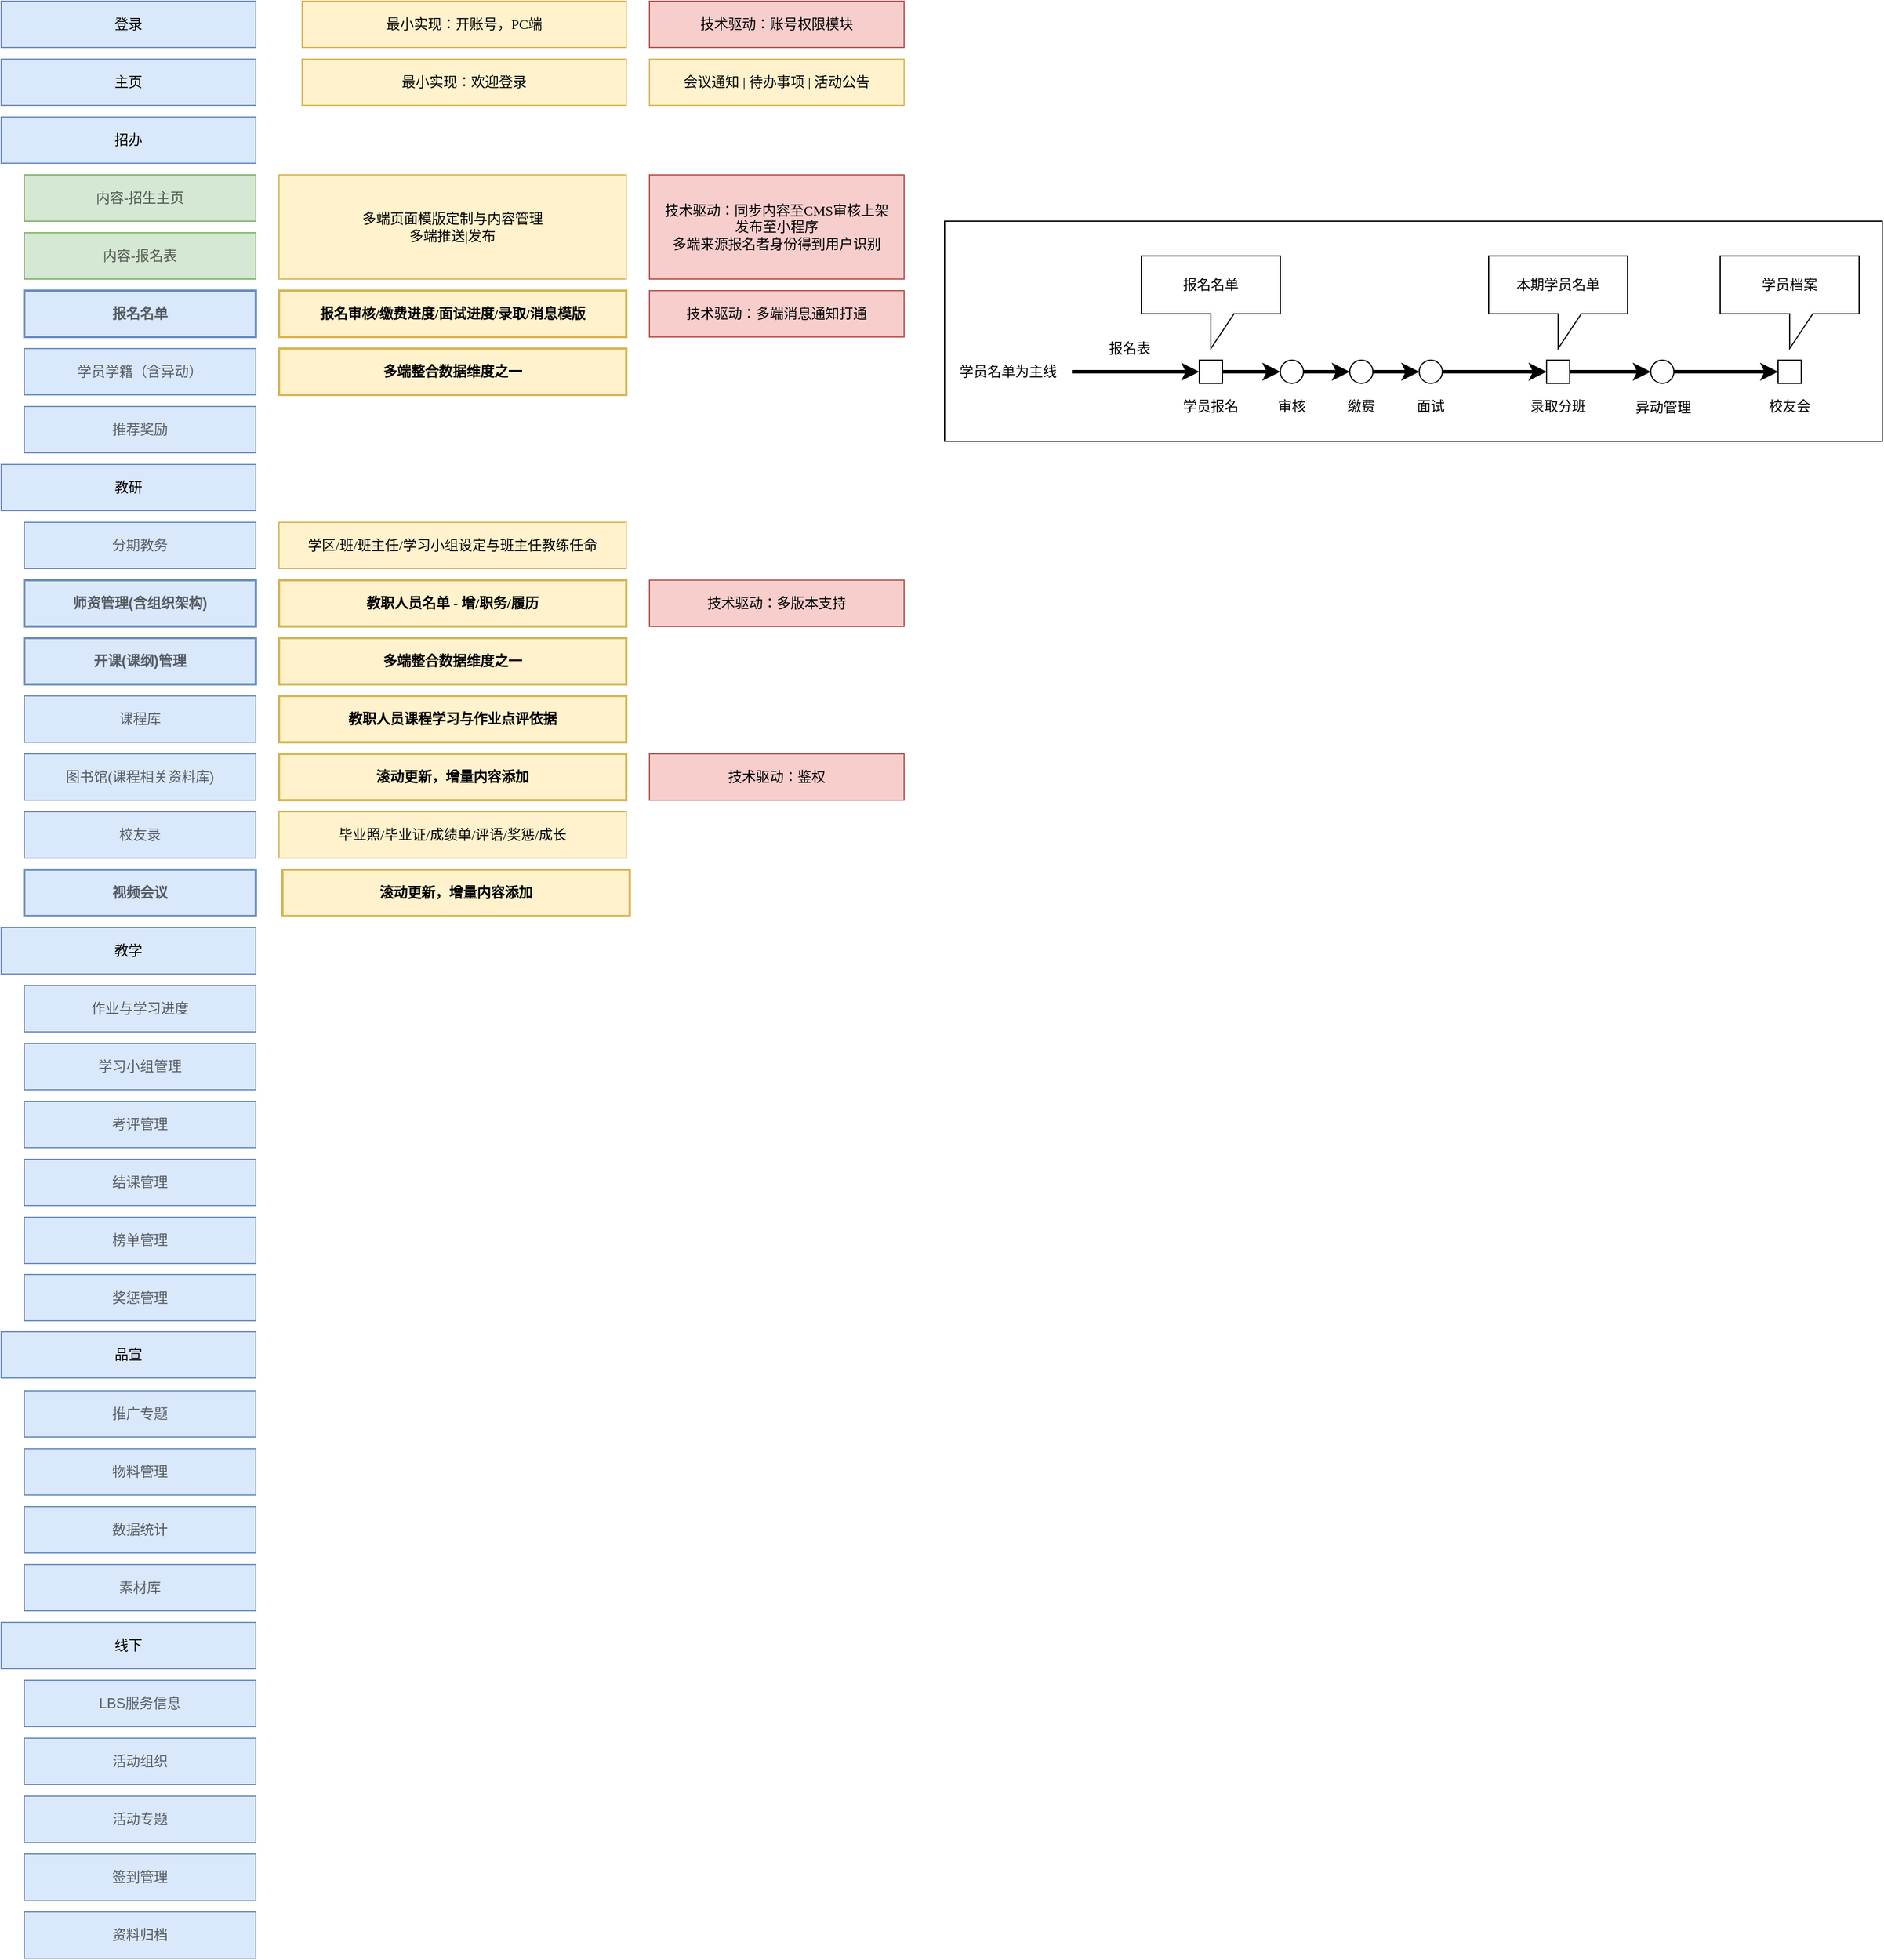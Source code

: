<mxfile version="10.5.2" type="github"><diagram id="muJamJ3BkCML9OjMZfYO" name="ç¬¬ 1 é¡µ"><mxGraphModel dx="944" dy="694" grid="1" gridSize="10" guides="1" tooltips="1" connect="1" arrows="1" fold="1" page="1" pageScale="1" pageWidth="827" pageHeight="1169" math="0" shadow="0"><root><mxCell id="0"/><mxCell id="1" parent="0"/><mxCell id="cs4dVlUt-hu-rEEq9zMN-82" value="" style="rounded=0;whiteSpace=wrap;html=1;strokeWidth=1;fontFamily=Garamond;" vertex="1" parent="1"><mxGeometry x="835" y="210" width="810" height="190" as="geometry"/></mxCell><mxCell id="cs4dVlUt-hu-rEEq9zMN-7" value="&lt;div&gt;多端页面模版定制与内容管理&lt;/div&gt;&lt;div&gt;多端推送|发布&lt;/div&gt;" style="rounded=0;whiteSpace=wrap;html=1;fontFamily=Garamond;fillColor=#fff2cc;strokeColor=#d6b656;" vertex="1" parent="1"><mxGeometry x="260" y="170" width="300" height="90" as="geometry"/></mxCell><mxCell id="BC2veUDq2d-ozrnxi1P3-29" value="招办" style="rounded=0;whiteSpace=wrap;html=1;fillColor=#dae8fc;strokeColor=#6c8ebf;" parent="1" vertex="1"><mxGeometry x="20" y="120" width="220" height="40" as="geometry"/></mxCell><mxCell id="BC2veUDq2d-ozrnxi1P3-30" value="教研" style="rounded=0;whiteSpace=wrap;html=1;fillColor=#dae8fc;strokeColor=#6c8ebf;" parent="1" vertex="1"><mxGeometry x="20" y="420" width="220" height="40" as="geometry"/></mxCell><mxCell id="BC2veUDq2d-ozrnxi1P3-31" value="品宣" style="rounded=0;whiteSpace=wrap;html=1;fillColor=#dae8fc;strokeColor=#6c8ebf;" parent="1" vertex="1"><mxGeometry x="20" y="1169" width="220" height="40" as="geometry"/></mxCell><mxCell id="BC2veUDq2d-ozrnxi1P3-32" value="线下" style="rounded=0;whiteSpace=wrap;html=1;fillColor=#dae8fc;strokeColor=#6c8ebf;" parent="1" vertex="1"><mxGeometry x="20" y="1420" width="220" height="40" as="geometry"/></mxCell><mxCell id="BC2veUDq2d-ozrnxi1P3-34" value="内容-招生主页" style="text;html=1;strokeColor=#82b366;fillColor=#d5e8d4;align=center;verticalAlign=middle;whiteSpace=wrap;rounded=0;textOpacity=60;" parent="1" vertex="1"><mxGeometry x="40" y="170" width="200" height="40" as="geometry"/></mxCell><mxCell id="BC2veUDq2d-ozrnxi1P3-35" value="内容-报名表" style="text;html=1;strokeColor=#82b366;fillColor=#d5e8d4;align=center;verticalAlign=middle;whiteSpace=wrap;rounded=0;textOpacity=60;" parent="1" vertex="1"><mxGeometry x="40" y="220" width="200" height="40" as="geometry"/></mxCell><mxCell id="BC2veUDq2d-ozrnxi1P3-37" value="学员学籍（含异动）" style="text;html=1;strokeColor=#6c8ebf;fillColor=#dae8fc;align=center;verticalAlign=middle;whiteSpace=wrap;rounded=0;textOpacity=60;" parent="1" vertex="1"><mxGeometry x="40" y="320" width="200" height="40" as="geometry"/></mxCell><mxCell id="cs4dVlUt-hu-rEEq9zMN-1" value="分期教务" style="text;html=1;strokeColor=#6c8ebf;fillColor=#dae8fc;align=center;verticalAlign=middle;whiteSpace=wrap;rounded=0;textOpacity=60;" vertex="1" parent="1"><mxGeometry x="40" y="470" width="200" height="40" as="geometry"/></mxCell><mxCell id="cs4dVlUt-hu-rEEq9zMN-2" value="师资管理(含组织架构)" style="text;html=1;strokeColor=#6c8ebf;fillColor=#dae8fc;align=center;verticalAlign=middle;whiteSpace=wrap;rounded=0;fontStyle=1;strokeWidth=2;textOpacity=60;" vertex="1" parent="1"><mxGeometry x="40" y="520" width="200" height="40" as="geometry"/></mxCell><mxCell id="cs4dVlUt-hu-rEEq9zMN-3" value="课程库" style="text;html=1;strokeColor=#6c8ebf;fillColor=#dae8fc;align=center;verticalAlign=middle;whiteSpace=wrap;rounded=0;textOpacity=60;" vertex="1" parent="1"><mxGeometry x="40" y="620" width="200" height="40" as="geometry"/></mxCell><mxCell id="cs4dVlUt-hu-rEEq9zMN-4" value="开课(课纲)管理" style="text;html=1;strokeColor=#6c8ebf;fillColor=#dae8fc;align=center;verticalAlign=middle;whiteSpace=wrap;rounded=0;strokeWidth=2;fontStyle=1;textOpacity=60;" vertex="1" parent="1"><mxGeometry x="40" y="570" width="200" height="40" as="geometry"/></mxCell><mxCell id="cs4dVlUt-hu-rEEq9zMN-5" value="报名名单" style="text;html=1;strokeColor=#6c8ebf;fillColor=#dae8fc;align=center;verticalAlign=middle;whiteSpace=wrap;rounded=0;strokeWidth=2;fontStyle=1;textOpacity=60;" vertex="1" parent="1"><mxGeometry x="40" y="270" width="200" height="40" as="geometry"/></mxCell><mxCell id="cs4dVlUt-hu-rEEq9zMN-8" value="报名审核/缴费进度/面试进度/录取/消息模版&lt;div style=&quot;text-align: left&quot;&gt;&lt;/div&gt;" style="rounded=0;whiteSpace=wrap;html=1;fontFamily=Garamond;fillColor=#fff2cc;strokeColor=#d6b656;strokeWidth=2;fontStyle=1" vertex="1" parent="1"><mxGeometry x="260" y="270" width="300" height="40" as="geometry"/></mxCell><mxCell id="cs4dVlUt-hu-rEEq9zMN-9" value="技术驱动：多端消息通知打通&lt;div style=&quot;text-align: left&quot;&gt;&lt;/div&gt;" style="rounded=0;whiteSpace=wrap;html=1;fontFamily=Garamond;fillColor=#f8cecc;strokeColor=#b85450;" vertex="1" parent="1"><mxGeometry x="580" y="270" width="220" height="40" as="geometry"/></mxCell><mxCell id="cs4dVlUt-hu-rEEq9zMN-10" value="登录" style="rounded=0;whiteSpace=wrap;html=1;fillColor=#dae8fc;strokeColor=#6c8ebf;" vertex="1" parent="1"><mxGeometry x="20" y="20" width="220" height="40" as="geometry"/></mxCell><mxCell id="cs4dVlUt-hu-rEEq9zMN-11" value="最小实现：开账号，PC端&lt;div style=&quot;text-align: left&quot;&gt;&lt;/div&gt;" style="rounded=0;whiteSpace=wrap;html=1;fontFamily=Garamond;fillColor=#fff2cc;strokeColor=#d6b656;" vertex="1" parent="1"><mxGeometry x="280" y="20" width="280" height="40" as="geometry"/></mxCell><mxCell id="cs4dVlUt-hu-rEEq9zMN-12" value="技术驱动：账号权限模块&lt;div style=&quot;text-align: left&quot;&gt;&lt;/div&gt;" style="rounded=0;whiteSpace=wrap;html=1;fontFamily=Garamond;fillColor=#f8cecc;strokeColor=#b85450;" vertex="1" parent="1"><mxGeometry x="580" y="20" width="220" height="40" as="geometry"/></mxCell><mxCell id="cs4dVlUt-hu-rEEq9zMN-13" value="技术驱动：同步内容至CMS审核上架&lt;br&gt;发布至小程序&lt;br&gt;多端来源报名者身份得到用户识别&lt;br&gt;&lt;div style=&quot;text-align: left&quot;&gt;&lt;/div&gt;" style="rounded=0;whiteSpace=wrap;html=1;fontFamily=Garamond;fillColor=#f8cecc;strokeColor=#b85450;" vertex="1" parent="1"><mxGeometry x="580" y="170" width="220" height="90" as="geometry"/></mxCell><mxCell id="cs4dVlUt-hu-rEEq9zMN-14" value="学区/班/班主任/学习小组设定与班主任教练任命&lt;div style=&quot;text-align: left&quot;&gt;&lt;/div&gt;" style="rounded=0;whiteSpace=wrap;html=1;fontFamily=Garamond;fillColor=#fff2cc;strokeColor=#d6b656;" vertex="1" parent="1"><mxGeometry x="260" y="470" width="300" height="40" as="geometry"/></mxCell><mxCell id="cs4dVlUt-hu-rEEq9zMN-15" value="教职人员名单 - 增/职务/履历&lt;div style=&quot;text-align: left&quot;&gt;&lt;/div&gt;" style="rounded=0;whiteSpace=wrap;html=1;fontFamily=Garamond;fillColor=#fff2cc;strokeColor=#d6b656;strokeWidth=2;fontStyle=1" vertex="1" parent="1"><mxGeometry x="260" y="520" width="300" height="40" as="geometry"/></mxCell><mxCell id="cs4dVlUt-hu-rEEq9zMN-16" value="主页" style="rounded=0;whiteSpace=wrap;html=1;fillColor=#dae8fc;strokeColor=#6c8ebf;" vertex="1" parent="1"><mxGeometry x="20" y="70" width="220" height="40" as="geometry"/></mxCell><mxCell id="cs4dVlUt-hu-rEEq9zMN-17" value="最小实现：欢迎登录&lt;div style=&quot;text-align: left&quot;&gt;&lt;/div&gt;" style="rounded=0;whiteSpace=wrap;html=1;fontFamily=Garamond;fillColor=#fff2cc;strokeColor=#d6b656;" vertex="1" parent="1"><mxGeometry x="280" y="70" width="280" height="40" as="geometry"/></mxCell><mxCell id="cs4dVlUt-hu-rEEq9zMN-18" value="会议通知 | 待办事项 | 活动公告&lt;div style=&quot;text-align: left&quot;&gt;&lt;/div&gt;" style="rounded=0;whiteSpace=wrap;html=1;fontFamily=Garamond;fillColor=#fff2cc;strokeColor=#d6b656;" vertex="1" parent="1"><mxGeometry x="580" y="70" width="220" height="40" as="geometry"/></mxCell><mxCell id="cs4dVlUt-hu-rEEq9zMN-19" value="技术驱动：多版本支持&lt;div style=&quot;text-align: left&quot;&gt;&lt;/div&gt;" style="rounded=0;whiteSpace=wrap;html=1;fontFamily=Garamond;fillColor=#f8cecc;strokeColor=#b85450;" vertex="1" parent="1"><mxGeometry x="580" y="520" width="220" height="40" as="geometry"/></mxCell><mxCell id="cs4dVlUt-hu-rEEq9zMN-20" value="图书馆(课程相关资料库)" style="text;html=1;strokeColor=#6c8ebf;fillColor=#dae8fc;align=center;verticalAlign=middle;whiteSpace=wrap;rounded=0;textOpacity=60;" vertex="1" parent="1"><mxGeometry x="40" y="670" width="200" height="40" as="geometry"/></mxCell><mxCell id="cs4dVlUt-hu-rEEq9zMN-21" value="多端整合数据维度之一&lt;div style=&quot;text-align: left&quot;&gt;&lt;/div&gt;" style="rounded=0;whiteSpace=wrap;html=1;fontFamily=Garamond;fillColor=#fff2cc;strokeColor=#d6b656;strokeWidth=2;fontStyle=1" vertex="1" parent="1"><mxGeometry x="260" y="570" width="300" height="40" as="geometry"/></mxCell><mxCell id="cs4dVlUt-hu-rEEq9zMN-22" value="多端整合数据维度之一&lt;div style=&quot;text-align: left&quot;&gt;&lt;/div&gt;" style="rounded=0;whiteSpace=wrap;html=1;fontFamily=Garamond;fillColor=#fff2cc;strokeColor=#d6b656;strokeWidth=2;fontStyle=1" vertex="1" parent="1"><mxGeometry x="260" y="320" width="300" height="40" as="geometry"/></mxCell><mxCell id="cs4dVlUt-hu-rEEq9zMN-23" value="教职人员课程学习与作业点评依据&lt;div style=&quot;text-align: left&quot;&gt;&lt;/div&gt;" style="rounded=0;whiteSpace=wrap;html=1;fontFamily=Garamond;fillColor=#fff2cc;strokeColor=#d6b656;strokeWidth=2;fontStyle=1" vertex="1" parent="1"><mxGeometry x="260" y="620" width="300" height="40" as="geometry"/></mxCell><mxCell id="cs4dVlUt-hu-rEEq9zMN-24" value="滚动更新，增量内容添加&lt;div style=&quot;text-align: left&quot;&gt;&lt;/div&gt;" style="rounded=0;whiteSpace=wrap;html=1;fontFamily=Garamond;fillColor=#fff2cc;strokeColor=#d6b656;strokeWidth=2;fontStyle=1" vertex="1" parent="1"><mxGeometry x="260" y="670" width="300" height="40" as="geometry"/></mxCell><mxCell id="cs4dVlUt-hu-rEEq9zMN-25" value="技术驱动：鉴权&lt;div style=&quot;text-align: left&quot;&gt;&lt;/div&gt;" style="rounded=0;whiteSpace=wrap;html=1;fontFamily=Garamond;fillColor=#f8cecc;strokeColor=#b85450;" vertex="1" parent="1"><mxGeometry x="580" y="670" width="220" height="40" as="geometry"/></mxCell><mxCell id="cs4dVlUt-hu-rEEq9zMN-26" value="校友录" style="text;html=1;strokeColor=#6c8ebf;fillColor=#dae8fc;align=center;verticalAlign=middle;whiteSpace=wrap;rounded=0;textOpacity=60;" vertex="1" parent="1"><mxGeometry x="40" y="720" width="200" height="40" as="geometry"/></mxCell><mxCell id="cs4dVlUt-hu-rEEq9zMN-27" value="推荐奖励" style="text;html=1;strokeColor=#6c8ebf;fillColor=#dae8fc;align=center;verticalAlign=middle;whiteSpace=wrap;rounded=0;textOpacity=60;" vertex="1" parent="1"><mxGeometry x="40" y="370" width="200" height="40" as="geometry"/></mxCell><mxCell id="cs4dVlUt-hu-rEEq9zMN-28" value="毕业照/毕业证/成绩单/评语/奖惩/成长&lt;div style=&quot;text-align: left&quot;&gt;&lt;/div&gt;" style="rounded=0;whiteSpace=wrap;html=1;fontFamily=Garamond;fillColor=#fff2cc;strokeColor=#d6b656;" vertex="1" parent="1"><mxGeometry x="260" y="720" width="300" height="40" as="geometry"/></mxCell><mxCell id="cs4dVlUt-hu-rEEq9zMN-29" value="教学" style="rounded=0;whiteSpace=wrap;html=1;fillColor=#dae8fc;strokeColor=#6c8ebf;" vertex="1" parent="1"><mxGeometry x="20" y="820" width="220" height="40" as="geometry"/></mxCell><mxCell id="cs4dVlUt-hu-rEEq9zMN-30" value="视频会议" style="text;html=1;strokeColor=#6c8ebf;fillColor=#dae8fc;align=center;verticalAlign=middle;whiteSpace=wrap;rounded=0;textOpacity=60;fontStyle=1;strokeWidth=2;" vertex="1" parent="1"><mxGeometry x="40" y="770" width="200" height="40" as="geometry"/></mxCell><mxCell id="cs4dVlUt-hu-rEEq9zMN-31" value="作业与学习进度" style="text;html=1;strokeColor=#6c8ebf;fillColor=#dae8fc;align=center;verticalAlign=middle;whiteSpace=wrap;rounded=0;textOpacity=60;" vertex="1" parent="1"><mxGeometry x="40" y="870" width="200" height="40" as="geometry"/></mxCell><mxCell id="cs4dVlUt-hu-rEEq9zMN-32" value="学习小组管理" style="text;html=1;strokeColor=#6c8ebf;fillColor=#dae8fc;align=center;verticalAlign=middle;whiteSpace=wrap;rounded=0;textOpacity=60;" vertex="1" parent="1"><mxGeometry x="40" y="920" width="200" height="40" as="geometry"/></mxCell><mxCell id="cs4dVlUt-hu-rEEq9zMN-33" value="考评管理" style="text;html=1;strokeColor=#6c8ebf;fillColor=#dae8fc;align=center;verticalAlign=middle;whiteSpace=wrap;rounded=0;textOpacity=60;" vertex="1" parent="1"><mxGeometry x="40" y="970" width="200" height="40" as="geometry"/></mxCell><mxCell id="cs4dVlUt-hu-rEEq9zMN-34" value="结课管理" style="text;html=1;strokeColor=#6c8ebf;fillColor=#dae8fc;align=center;verticalAlign=middle;whiteSpace=wrap;rounded=0;textOpacity=60;" vertex="1" parent="1"><mxGeometry x="40" y="1020" width="200" height="40" as="geometry"/></mxCell><mxCell id="cs4dVlUt-hu-rEEq9zMN-35" value="榜单管理" style="text;html=1;strokeColor=#6c8ebf;fillColor=#dae8fc;align=center;verticalAlign=middle;whiteSpace=wrap;rounded=0;textOpacity=60;" vertex="1" parent="1"><mxGeometry x="40" y="1070" width="200" height="40" as="geometry"/></mxCell><mxCell id="cs4dVlUt-hu-rEEq9zMN-36" value="奖惩管理" style="text;html=1;strokeColor=#6c8ebf;fillColor=#dae8fc;align=center;verticalAlign=middle;whiteSpace=wrap;rounded=0;textOpacity=60;" vertex="1" parent="1"><mxGeometry x="40" y="1119.5" width="200" height="40" as="geometry"/></mxCell><mxCell id="cs4dVlUt-hu-rEEq9zMN-37" value="推广专题" style="text;html=1;strokeColor=#6c8ebf;fillColor=#dae8fc;align=center;verticalAlign=middle;whiteSpace=wrap;rounded=0;textOpacity=60;" vertex="1" parent="1"><mxGeometry x="40" y="1220" width="200" height="40" as="geometry"/></mxCell><mxCell id="cs4dVlUt-hu-rEEq9zMN-38" value="物料管理" style="text;html=1;strokeColor=#6c8ebf;fillColor=#dae8fc;align=center;verticalAlign=middle;whiteSpace=wrap;rounded=0;textOpacity=60;" vertex="1" parent="1"><mxGeometry x="40" y="1270" width="200" height="40" as="geometry"/></mxCell><mxCell id="cs4dVlUt-hu-rEEq9zMN-39" value="数据统计" style="text;html=1;strokeColor=#6c8ebf;fillColor=#dae8fc;align=center;verticalAlign=middle;whiteSpace=wrap;rounded=0;textOpacity=60;" vertex="1" parent="1"><mxGeometry x="40" y="1320" width="200" height="40" as="geometry"/></mxCell><mxCell id="cs4dVlUt-hu-rEEq9zMN-40" value="素材库" style="text;html=1;strokeColor=#6c8ebf;fillColor=#dae8fc;align=center;verticalAlign=middle;whiteSpace=wrap;rounded=0;textOpacity=60;" vertex="1" parent="1"><mxGeometry x="40" y="1370" width="200" height="40" as="geometry"/></mxCell><mxCell id="cs4dVlUt-hu-rEEq9zMN-41" value="LBS服务信息" style="text;html=1;strokeColor=#6c8ebf;fillColor=#dae8fc;align=center;verticalAlign=middle;whiteSpace=wrap;rounded=0;textOpacity=60;" vertex="1" parent="1"><mxGeometry x="40" y="1470" width="200" height="40" as="geometry"/></mxCell><mxCell id="cs4dVlUt-hu-rEEq9zMN-42" value="活动组织" style="text;html=1;strokeColor=#6c8ebf;fillColor=#dae8fc;align=center;verticalAlign=middle;whiteSpace=wrap;rounded=0;textOpacity=60;" vertex="1" parent="1"><mxGeometry x="40" y="1520" width="200" height="40" as="geometry"/></mxCell><mxCell id="cs4dVlUt-hu-rEEq9zMN-43" value="活动专题" style="text;html=1;strokeColor=#6c8ebf;fillColor=#dae8fc;align=center;verticalAlign=middle;whiteSpace=wrap;rounded=0;textOpacity=60;" vertex="1" parent="1"><mxGeometry x="40" y="1570" width="200" height="40" as="geometry"/></mxCell><mxCell id="cs4dVlUt-hu-rEEq9zMN-44" value="签到管理" style="text;html=1;strokeColor=#6c8ebf;fillColor=#dae8fc;align=center;verticalAlign=middle;whiteSpace=wrap;rounded=0;textOpacity=60;" vertex="1" parent="1"><mxGeometry x="40" y="1620" width="200" height="40" as="geometry"/></mxCell><mxCell id="cs4dVlUt-hu-rEEq9zMN-45" value="资料归档" style="text;html=1;strokeColor=#6c8ebf;fillColor=#dae8fc;align=center;verticalAlign=middle;whiteSpace=wrap;rounded=0;textOpacity=60;" vertex="1" parent="1"><mxGeometry x="40" y="1670" width="200" height="40" as="geometry"/></mxCell><mxCell id="cs4dVlUt-hu-rEEq9zMN-46" value="滚动更新，增量内容添加&lt;div style=&quot;text-align: left&quot;&gt;&lt;/div&gt;" style="rounded=0;whiteSpace=wrap;html=1;fontFamily=Garamond;fillColor=#fff2cc;strokeColor=#d6b656;strokeWidth=2;fontStyle=1" vertex="1" parent="1"><mxGeometry x="263" y="770" width="300" height="40" as="geometry"/></mxCell><mxCell id="cs4dVlUt-hu-rEEq9zMN-50" value="" style="endArrow=classic;html=1;fontFamily=Garamond;strokeWidth=3;entryX=0;entryY=0.5;entryDx=0;entryDy=0;" edge="1" parent="1" source="cs4dVlUt-hu-rEEq9zMN-70" target="cs4dVlUt-hu-rEEq9zMN-57"><mxGeometry width="50" height="50" relative="1" as="geometry"><mxPoint x="1075" y="340" as="sourcePoint"/><mxPoint x="1585" y="340" as="targetPoint"/></mxGeometry></mxCell><mxCell id="cs4dVlUt-hu-rEEq9zMN-51" value="学员名单为主线" style="text;html=1;strokeColor=none;fillColor=none;align=center;verticalAlign=middle;whiteSpace=wrap;rounded=0;fontFamily=Garamond;" vertex="1" parent="1"><mxGeometry x="835" y="330" width="110" height="20" as="geometry"/></mxCell><mxCell id="cs4dVlUt-hu-rEEq9zMN-53" value="" style="endArrow=classic;html=1;fontFamily=Garamond;strokeWidth=3;" edge="1" parent="1"><mxGeometry width="50" height="50" relative="1" as="geometry"><mxPoint x="945" y="340" as="sourcePoint"/><mxPoint x="1055" y="340" as="targetPoint"/></mxGeometry></mxCell><mxCell id="cs4dVlUt-hu-rEEq9zMN-54" value="报名表" style="text;html=1;strokeColor=none;fillColor=none;align=center;verticalAlign=middle;whiteSpace=wrap;rounded=0;fontFamily=Garamond;" vertex="1" parent="1"><mxGeometry x="975" y="310" width="40" height="20" as="geometry"/></mxCell><mxCell id="cs4dVlUt-hu-rEEq9zMN-55" value="" style="whiteSpace=wrap;html=1;aspect=fixed;strokeWidth=1;fontFamily=Garamond;" vertex="1" parent="1"><mxGeometry x="1055" y="330" width="20" height="20" as="geometry"/></mxCell><mxCell id="cs4dVlUt-hu-rEEq9zMN-56" value="报名名单" style="shape=callout;whiteSpace=wrap;html=1;perimeter=calloutPerimeter;strokeWidth=1;fontFamily=Garamond;" vertex="1" parent="1"><mxGeometry x="1005" y="240" width="120" height="80" as="geometry"/></mxCell><mxCell id="cs4dVlUt-hu-rEEq9zMN-63" value="" style="edgeStyle=orthogonalEdgeStyle;rounded=0;orthogonalLoop=1;jettySize=auto;html=1;strokeWidth=3;fontFamily=Garamond;" edge="1" parent="1" source="cs4dVlUt-hu-rEEq9zMN-77" target="cs4dVlUt-hu-rEEq9zMN-62"><mxGeometry relative="1" as="geometry"/></mxCell><mxCell id="cs4dVlUt-hu-rEEq9zMN-57" value="" style="whiteSpace=wrap;html=1;aspect=fixed;strokeWidth=1;fontFamily=Garamond;" vertex="1" parent="1"><mxGeometry x="1355" y="330" width="20" height="20" as="geometry"/></mxCell><mxCell id="cs4dVlUt-hu-rEEq9zMN-62" value="" style="whiteSpace=wrap;html=1;aspect=fixed;strokeWidth=1;fontFamily=Garamond;" vertex="1" parent="1"><mxGeometry x="1555" y="330" width="20" height="20" as="geometry"/></mxCell><mxCell id="cs4dVlUt-hu-rEEq9zMN-58" value="本期学员名单" style="shape=callout;whiteSpace=wrap;html=1;perimeter=calloutPerimeter;strokeWidth=1;fontFamily=Garamond;" vertex="1" parent="1"><mxGeometry x="1305" y="240" width="120" height="80" as="geometry"/></mxCell><mxCell id="cs4dVlUt-hu-rEEq9zMN-61" value="学员档案" style="shape=callout;whiteSpace=wrap;html=1;perimeter=calloutPerimeter;strokeWidth=1;fontFamily=Garamond;" vertex="1" parent="1"><mxGeometry x="1505" y="240" width="120" height="80" as="geometry"/></mxCell><mxCell id="cs4dVlUt-hu-rEEq9zMN-64" value="" style="ellipse;whiteSpace=wrap;html=1;aspect=fixed;strokeWidth=1;fontFamily=Garamond;" vertex="1" parent="1"><mxGeometry x="1125" y="330" width="20" height="20" as="geometry"/></mxCell><mxCell id="cs4dVlUt-hu-rEEq9zMN-66" value="" style="endArrow=classic;html=1;fontFamily=Garamond;strokeWidth=3;entryX=0;entryY=0.5;entryDx=0;entryDy=0;" edge="1" parent="1" target="cs4dVlUt-hu-rEEq9zMN-64"><mxGeometry width="50" height="50" relative="1" as="geometry"><mxPoint x="1075" y="340" as="sourcePoint"/><mxPoint x="1355" y="340" as="targetPoint"/></mxGeometry></mxCell><mxCell id="cs4dVlUt-hu-rEEq9zMN-67" value="" style="ellipse;whiteSpace=wrap;html=1;aspect=fixed;strokeWidth=1;fontFamily=Garamond;" vertex="1" parent="1"><mxGeometry x="1185" y="330" width="20" height="20" as="geometry"/></mxCell><mxCell id="cs4dVlUt-hu-rEEq9zMN-69" value="" style="endArrow=classic;html=1;fontFamily=Garamond;strokeWidth=3;entryX=0;entryY=0.5;entryDx=0;entryDy=0;" edge="1" parent="1" source="cs4dVlUt-hu-rEEq9zMN-64" target="cs4dVlUt-hu-rEEq9zMN-67"><mxGeometry width="50" height="50" relative="1" as="geometry"><mxPoint x="1155" y="340" as="sourcePoint"/><mxPoint x="1355" y="340" as="targetPoint"/></mxGeometry></mxCell><mxCell id="cs4dVlUt-hu-rEEq9zMN-70" value="" style="ellipse;whiteSpace=wrap;html=1;aspect=fixed;strokeWidth=1;fontFamily=Garamond;" vertex="1" parent="1"><mxGeometry x="1245" y="330" width="20" height="20" as="geometry"/></mxCell><mxCell id="cs4dVlUt-hu-rEEq9zMN-71" value="" style="endArrow=classic;html=1;fontFamily=Garamond;strokeWidth=3;entryX=0;entryY=0.5;entryDx=0;entryDy=0;" edge="1" parent="1" source="cs4dVlUt-hu-rEEq9zMN-67" target="cs4dVlUt-hu-rEEq9zMN-70"><mxGeometry width="50" height="50" relative="1" as="geometry"><mxPoint x="1235" y="340" as="sourcePoint"/><mxPoint x="1355" y="340" as="targetPoint"/></mxGeometry></mxCell><mxCell id="cs4dVlUt-hu-rEEq9zMN-72" value="审核" style="text;html=1;strokeColor=none;fillColor=none;align=center;verticalAlign=middle;whiteSpace=wrap;rounded=0;fontFamily=Garamond;" vertex="1" parent="1"><mxGeometry x="1115" y="360" width="40" height="20" as="geometry"/></mxCell><mxCell id="cs4dVlUt-hu-rEEq9zMN-73" value="缴费" style="text;html=1;strokeColor=none;fillColor=none;align=center;verticalAlign=middle;whiteSpace=wrap;rounded=0;fontFamily=Garamond;" vertex="1" parent="1"><mxGeometry x="1175" y="360" width="40" height="20" as="geometry"/></mxCell><mxCell id="cs4dVlUt-hu-rEEq9zMN-74" value="学员报名" style="text;html=1;strokeColor=none;fillColor=none;align=center;verticalAlign=middle;whiteSpace=wrap;rounded=0;fontFamily=Garamond;" vertex="1" parent="1"><mxGeometry x="1035" y="360" width="60" height="20" as="geometry"/></mxCell><mxCell id="cs4dVlUt-hu-rEEq9zMN-75" value="面试" style="text;html=1;strokeColor=none;fillColor=none;align=center;verticalAlign=middle;whiteSpace=wrap;rounded=0;fontFamily=Garamond;" vertex="1" parent="1"><mxGeometry x="1235" y="360" width="40" height="20" as="geometry"/></mxCell><mxCell id="cs4dVlUt-hu-rEEq9zMN-76" value="录取分班" style="text;html=1;strokeColor=none;fillColor=none;align=center;verticalAlign=middle;whiteSpace=wrap;rounded=0;fontFamily=Garamond;" vertex="1" parent="1"><mxGeometry x="1335" y="360" width="60" height="20" as="geometry"/></mxCell><mxCell id="cs4dVlUt-hu-rEEq9zMN-77" value="" style="ellipse;whiteSpace=wrap;html=1;aspect=fixed;strokeWidth=1;fontFamily=Garamond;" vertex="1" parent="1"><mxGeometry x="1445" y="330" width="20" height="20" as="geometry"/></mxCell><mxCell id="cs4dVlUt-hu-rEEq9zMN-78" value="" style="edgeStyle=orthogonalEdgeStyle;rounded=0;orthogonalLoop=1;jettySize=auto;html=1;strokeWidth=3;fontFamily=Garamond;" edge="1" parent="1" source="cs4dVlUt-hu-rEEq9zMN-57" target="cs4dVlUt-hu-rEEq9zMN-77"><mxGeometry relative="1" as="geometry"><mxPoint x="1375" y="340" as="sourcePoint"/><mxPoint x="1555" y="340" as="targetPoint"/></mxGeometry></mxCell><mxCell id="cs4dVlUt-hu-rEEq9zMN-79" value="异动管理" style="text;html=1;strokeColor=none;fillColor=none;align=center;verticalAlign=middle;whiteSpace=wrap;rounded=0;fontFamily=Garamond;" vertex="1" parent="1"><mxGeometry x="1426" y="361" width="60" height="20" as="geometry"/></mxCell><mxCell id="cs4dVlUt-hu-rEEq9zMN-80" value="校友会" style="text;html=1;strokeColor=none;fillColor=none;align=center;verticalAlign=middle;whiteSpace=wrap;rounded=0;fontFamily=Garamond;" vertex="1" parent="1"><mxGeometry x="1535" y="360" width="60" height="20" as="geometry"/></mxCell></root></mxGraphModel></diagram></mxfile>